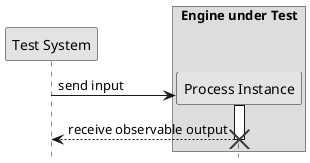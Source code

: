 @startuml

participant framework as "Test System"
box "Engine under Test"
	participant instance as "Process Instance"
end box

create instance
framework as "Test System" -> instance  : send input
activate instance
instance --> framework : receive observable output
destroy instance

hide footbox

hide empty members
hide empty methods
hide circle

skinparam monochrome true
skinparam shadowing false
skinparam packageStyle rect
@enduml
